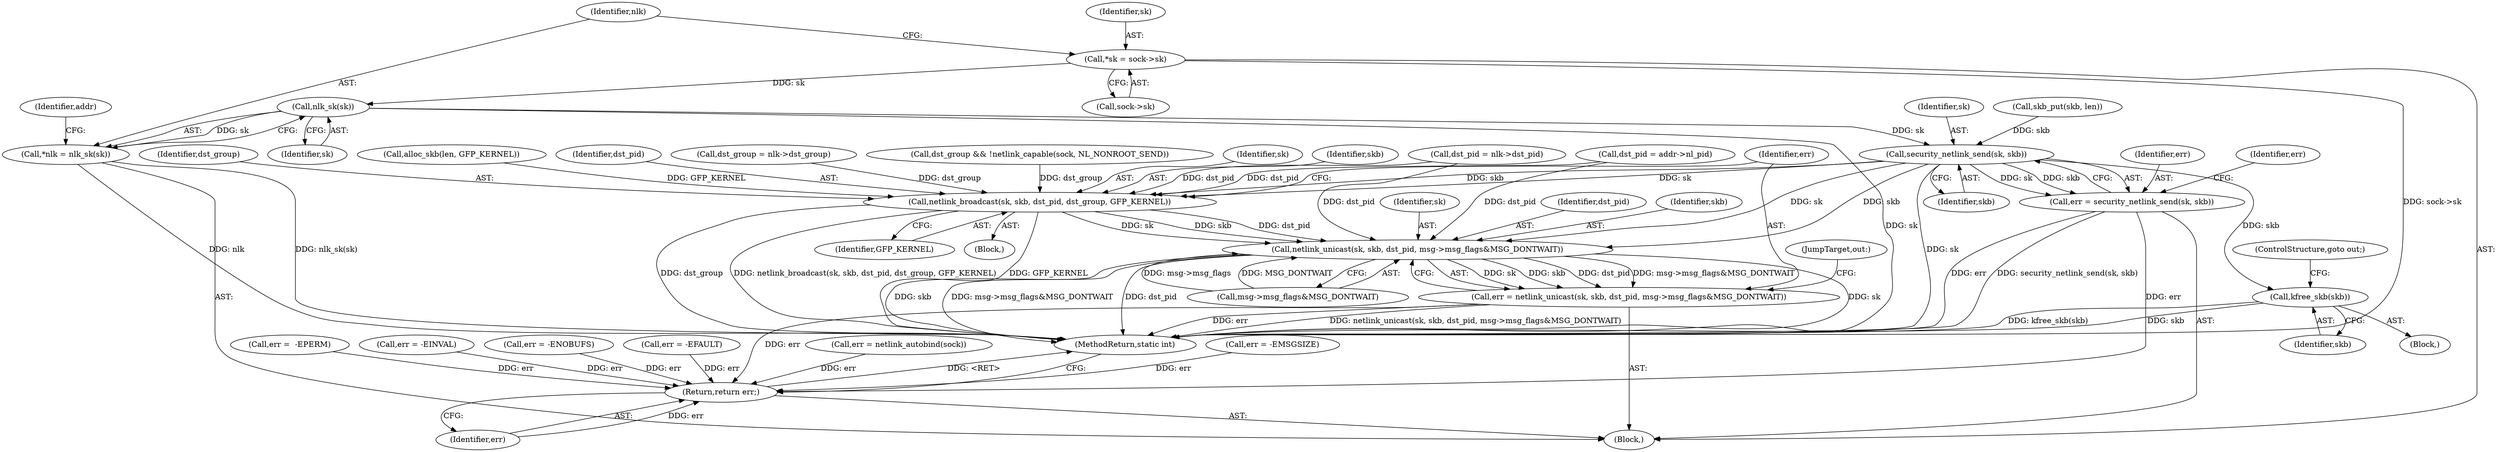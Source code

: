 digraph "0_linux_e0e3cea46d31d23dc40df0a49a7a2c04fe8edfea@pointer" {
"1000112" [label="(Call,*sk = sock->sk)"];
"1000120" [label="(Call,nlk_sk(sk))"];
"1000118" [label="(Call,*nlk = nlk_sk(sk))"];
"1000304" [label="(Call,security_netlink_send(sk, skb))"];
"1000302" [label="(Call,err = security_netlink_send(sk, skb))"];
"1000343" [label="(Return,return err;)"];
"1000310" [label="(Call,kfree_skb(skb))"];
"1000321" [label="(Call,netlink_broadcast(sk, skb, dst_pid, dst_group, GFP_KERNEL))"];
"1000329" [label="(Call,netlink_unicast(sk, skb, dst_pid, msg->msg_flags&MSG_DONTWAIT))"];
"1000327" [label="(Call,err = netlink_unicast(sk, skb, dst_pid, msg->msg_flags&MSG_DONTWAIT))"];
"1000185" [label="(Call,dst_pid = addr->nl_pid)"];
"1000119" [label="(Identifier,nlk)"];
"1000246" [label="(Call,err = -ENOBUFS)"];
"1000324" [label="(Identifier,dst_pid)"];
"1000302" [label="(Call,err = security_netlink_send(sk, skb))"];
"1000311" [label="(Identifier,skb)"];
"1000326" [label="(Identifier,GFP_KERNEL)"];
"1000215" [label="(Call,dst_group = nlk->dst_group)"];
"1000331" [label="(Identifier,skb)"];
"1000201" [label="(Call,dst_group && !netlink_capable(sock, NL_NONROOT_SEND))"];
"1000315" [label="(Block,)"];
"1000303" [label="(Identifier,err)"];
"1000328" [label="(Identifier,err)"];
"1000291" [label="(Call,skb_put(skb, len))"];
"1000309" [label="(Block,)"];
"1000330" [label="(Identifier,sk)"];
"1000338" [label="(JumpTarget,out:)"];
"1000345" [label="(MethodReturn,static int)"];
"1000304" [label="(Call,security_netlink_send(sk, skb))"];
"1000329" [label="(Call,netlink_unicast(sk, skb, dst_pid, msg->msg_flags&MSG_DONTWAIT))"];
"1000196" [label="(Call,err =  -EPERM)"];
"1000322" [label="(Identifier,sk)"];
"1000174" [label="(Call,err = -EINVAL)"];
"1000210" [label="(Call,dst_pid = nlk->dst_pid)"];
"1000312" [label="(ControlStructure,goto out;)"];
"1000121" [label="(Identifier,sk)"];
"1000310" [label="(Call,kfree_skb(skb))"];
"1000323" [label="(Identifier,skb)"];
"1000305" [label="(Identifier,sk)"];
"1000113" [label="(Identifier,sk)"];
"1000344" [label="(Identifier,err)"];
"1000112" [label="(Call,*sk = sock->sk)"];
"1000233" [label="(Call,err = -EMSGSIZE)"];
"1000114" [label="(Call,sock->sk)"];
"1000327" [label="(Call,err = netlink_unicast(sk, skb, dst_pid, msg->msg_flags&MSG_DONTWAIT))"];
"1000343" [label="(Return,return err;)"];
"1000308" [label="(Identifier,err)"];
"1000325" [label="(Identifier,dst_group)"];
"1000105" [label="(Block,)"];
"1000285" [label="(Call,err = -EFAULT)"];
"1000321" [label="(Call,netlink_broadcast(sk, skb, dst_pid, dst_group, GFP_KERNEL))"];
"1000252" [label="(Call,alloc_skb(len, GFP_KERNEL))"];
"1000120" [label="(Call,nlk_sk(sk))"];
"1000332" [label="(Identifier,dst_pid)"];
"1000118" [label="(Call,*nlk = nlk_sk(sk))"];
"1000306" [label="(Identifier,skb)"];
"1000226" [label="(Call,err = netlink_autobind(sock))"];
"1000333" [label="(Call,msg->msg_flags&MSG_DONTWAIT)"];
"1000124" [label="(Identifier,addr)"];
"1000112" -> "1000105"  [label="AST: "];
"1000112" -> "1000114"  [label="CFG: "];
"1000113" -> "1000112"  [label="AST: "];
"1000114" -> "1000112"  [label="AST: "];
"1000119" -> "1000112"  [label="CFG: "];
"1000112" -> "1000345"  [label="DDG: sock->sk"];
"1000112" -> "1000120"  [label="DDG: sk"];
"1000120" -> "1000118"  [label="AST: "];
"1000120" -> "1000121"  [label="CFG: "];
"1000121" -> "1000120"  [label="AST: "];
"1000118" -> "1000120"  [label="CFG: "];
"1000120" -> "1000345"  [label="DDG: sk"];
"1000120" -> "1000118"  [label="DDG: sk"];
"1000120" -> "1000304"  [label="DDG: sk"];
"1000118" -> "1000105"  [label="AST: "];
"1000119" -> "1000118"  [label="AST: "];
"1000124" -> "1000118"  [label="CFG: "];
"1000118" -> "1000345"  [label="DDG: nlk_sk(sk)"];
"1000118" -> "1000345"  [label="DDG: nlk"];
"1000304" -> "1000302"  [label="AST: "];
"1000304" -> "1000306"  [label="CFG: "];
"1000305" -> "1000304"  [label="AST: "];
"1000306" -> "1000304"  [label="AST: "];
"1000302" -> "1000304"  [label="CFG: "];
"1000304" -> "1000345"  [label="DDG: sk"];
"1000304" -> "1000302"  [label="DDG: sk"];
"1000304" -> "1000302"  [label="DDG: skb"];
"1000291" -> "1000304"  [label="DDG: skb"];
"1000304" -> "1000310"  [label="DDG: skb"];
"1000304" -> "1000321"  [label="DDG: sk"];
"1000304" -> "1000321"  [label="DDG: skb"];
"1000304" -> "1000329"  [label="DDG: sk"];
"1000304" -> "1000329"  [label="DDG: skb"];
"1000302" -> "1000105"  [label="AST: "];
"1000303" -> "1000302"  [label="AST: "];
"1000308" -> "1000302"  [label="CFG: "];
"1000302" -> "1000345"  [label="DDG: security_netlink_send(sk, skb)"];
"1000302" -> "1000345"  [label="DDG: err"];
"1000302" -> "1000343"  [label="DDG: err"];
"1000343" -> "1000105"  [label="AST: "];
"1000343" -> "1000344"  [label="CFG: "];
"1000344" -> "1000343"  [label="AST: "];
"1000345" -> "1000343"  [label="CFG: "];
"1000343" -> "1000345"  [label="DDG: <RET>"];
"1000344" -> "1000343"  [label="DDG: err"];
"1000285" -> "1000343"  [label="DDG: err"];
"1000226" -> "1000343"  [label="DDG: err"];
"1000327" -> "1000343"  [label="DDG: err"];
"1000196" -> "1000343"  [label="DDG: err"];
"1000233" -> "1000343"  [label="DDG: err"];
"1000174" -> "1000343"  [label="DDG: err"];
"1000246" -> "1000343"  [label="DDG: err"];
"1000310" -> "1000309"  [label="AST: "];
"1000310" -> "1000311"  [label="CFG: "];
"1000311" -> "1000310"  [label="AST: "];
"1000312" -> "1000310"  [label="CFG: "];
"1000310" -> "1000345"  [label="DDG: kfree_skb(skb)"];
"1000310" -> "1000345"  [label="DDG: skb"];
"1000321" -> "1000315"  [label="AST: "];
"1000321" -> "1000326"  [label="CFG: "];
"1000322" -> "1000321"  [label="AST: "];
"1000323" -> "1000321"  [label="AST: "];
"1000324" -> "1000321"  [label="AST: "];
"1000325" -> "1000321"  [label="AST: "];
"1000326" -> "1000321"  [label="AST: "];
"1000328" -> "1000321"  [label="CFG: "];
"1000321" -> "1000345"  [label="DDG: GFP_KERNEL"];
"1000321" -> "1000345"  [label="DDG: dst_group"];
"1000321" -> "1000345"  [label="DDG: netlink_broadcast(sk, skb, dst_pid, dst_group, GFP_KERNEL)"];
"1000185" -> "1000321"  [label="DDG: dst_pid"];
"1000210" -> "1000321"  [label="DDG: dst_pid"];
"1000215" -> "1000321"  [label="DDG: dst_group"];
"1000201" -> "1000321"  [label="DDG: dst_group"];
"1000252" -> "1000321"  [label="DDG: GFP_KERNEL"];
"1000321" -> "1000329"  [label="DDG: sk"];
"1000321" -> "1000329"  [label="DDG: skb"];
"1000321" -> "1000329"  [label="DDG: dst_pid"];
"1000329" -> "1000327"  [label="AST: "];
"1000329" -> "1000333"  [label="CFG: "];
"1000330" -> "1000329"  [label="AST: "];
"1000331" -> "1000329"  [label="AST: "];
"1000332" -> "1000329"  [label="AST: "];
"1000333" -> "1000329"  [label="AST: "];
"1000327" -> "1000329"  [label="CFG: "];
"1000329" -> "1000345"  [label="DDG: skb"];
"1000329" -> "1000345"  [label="DDG: msg->msg_flags&MSG_DONTWAIT"];
"1000329" -> "1000345"  [label="DDG: dst_pid"];
"1000329" -> "1000345"  [label="DDG: sk"];
"1000329" -> "1000327"  [label="DDG: sk"];
"1000329" -> "1000327"  [label="DDG: skb"];
"1000329" -> "1000327"  [label="DDG: dst_pid"];
"1000329" -> "1000327"  [label="DDG: msg->msg_flags&MSG_DONTWAIT"];
"1000185" -> "1000329"  [label="DDG: dst_pid"];
"1000210" -> "1000329"  [label="DDG: dst_pid"];
"1000333" -> "1000329"  [label="DDG: msg->msg_flags"];
"1000333" -> "1000329"  [label="DDG: MSG_DONTWAIT"];
"1000327" -> "1000105"  [label="AST: "];
"1000328" -> "1000327"  [label="AST: "];
"1000338" -> "1000327"  [label="CFG: "];
"1000327" -> "1000345"  [label="DDG: err"];
"1000327" -> "1000345"  [label="DDG: netlink_unicast(sk, skb, dst_pid, msg->msg_flags&MSG_DONTWAIT)"];
}
